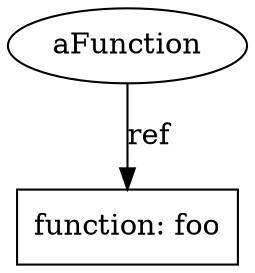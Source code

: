 digraph G {
    overlap=false;

    name3322768 [label="aFunction", shape="ellipse"];
    function3654576 [label="function: foo", shape="box"];

    name3322768 -> function3654576 [label="ref"];

}
